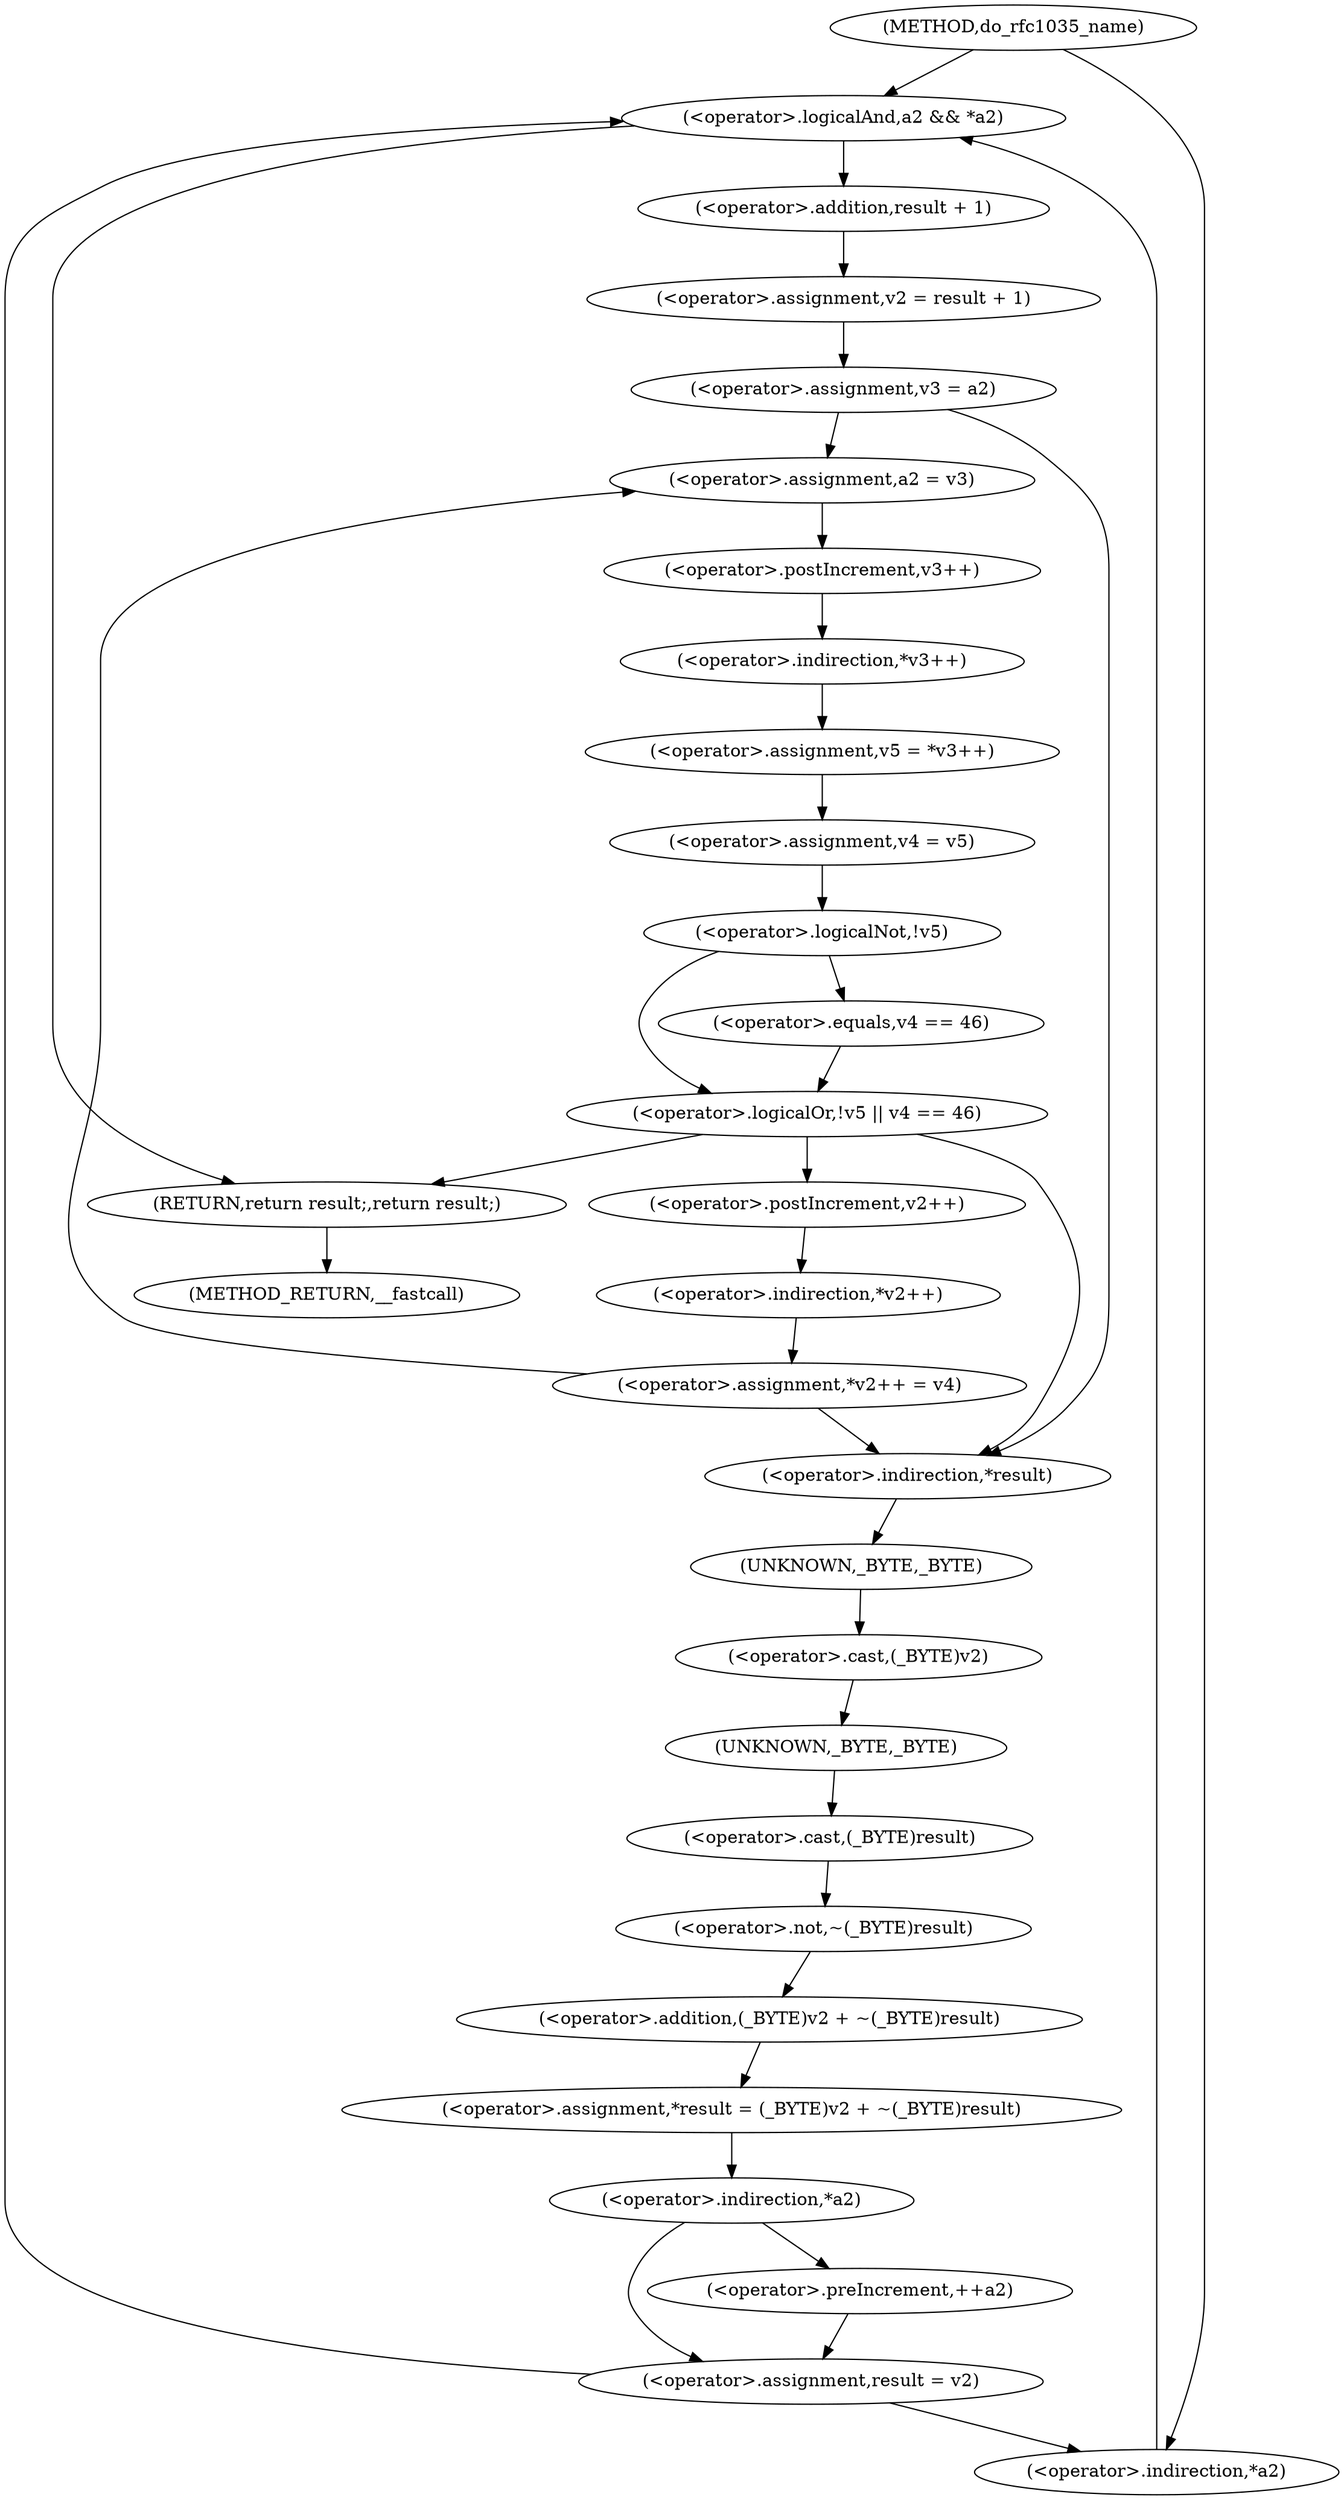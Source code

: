 digraph do_rfc1035_name {  
"1000114" [label = "(<operator>.logicalAnd,a2 && *a2)" ]
"1000116" [label = "(<operator>.indirection,*a2)" ]
"1000119" [label = "(<operator>.assignment,v2 = result + 1)" ]
"1000121" [label = "(<operator>.addition,result + 1)" ]
"1000124" [label = "(<operator>.assignment,v3 = a2)" ]
"1000130" [label = "(<operator>.assignment,a2 = v3)" ]
"1000133" [label = "(<operator>.assignment,v5 = *v3++)" ]
"1000135" [label = "(<operator>.indirection,*v3++)" ]
"1000136" [label = "(<operator>.postIncrement,v3++)" ]
"1000138" [label = "(<operator>.assignment,v4 = v5)" ]
"1000142" [label = "(<operator>.logicalOr,!v5 || v4 == 46)" ]
"1000143" [label = "(<operator>.logicalNot,!v5)" ]
"1000145" [label = "(<operator>.equals,v4 == 46)" ]
"1000149" [label = "(<operator>.assignment,*v2++ = v4)" ]
"1000150" [label = "(<operator>.indirection,*v2++)" ]
"1000151" [label = "(<operator>.postIncrement,v2++)" ]
"1000154" [label = "(<operator>.assignment,*result = (_BYTE)v2 + ~(_BYTE)result)" ]
"1000155" [label = "(<operator>.indirection,*result)" ]
"1000157" [label = "(<operator>.addition,(_BYTE)v2 + ~(_BYTE)result)" ]
"1000158" [label = "(<operator>.cast,(_BYTE)v2)" ]
"1000159" [label = "(UNKNOWN,_BYTE,_BYTE)" ]
"1000161" [label = "(<operator>.not,~(_BYTE)result)" ]
"1000162" [label = "(<operator>.cast,(_BYTE)result)" ]
"1000163" [label = "(UNKNOWN,_BYTE,_BYTE)" ]
"1000166" [label = "(<operator>.indirection,*a2)" ]
"1000168" [label = "(<operator>.preIncrement,++a2)" ]
"1000170" [label = "(<operator>.assignment,result = v2)" ]
"1000173" [label = "(RETURN,return result;,return result;)" ]
"1000105" [label = "(METHOD,do_rfc1035_name)" ]
"1000175" [label = "(METHOD_RETURN,__fastcall)" ]
  "1000114" -> "1000121" 
  "1000114" -> "1000173" 
  "1000116" -> "1000114" 
  "1000119" -> "1000124" 
  "1000121" -> "1000119" 
  "1000124" -> "1000130" 
  "1000124" -> "1000155" 
  "1000130" -> "1000136" 
  "1000133" -> "1000138" 
  "1000135" -> "1000133" 
  "1000136" -> "1000135" 
  "1000138" -> "1000143" 
  "1000142" -> "1000155" 
  "1000142" -> "1000173" 
  "1000142" -> "1000151" 
  "1000143" -> "1000142" 
  "1000143" -> "1000145" 
  "1000145" -> "1000142" 
  "1000149" -> "1000130" 
  "1000149" -> "1000155" 
  "1000150" -> "1000149" 
  "1000151" -> "1000150" 
  "1000154" -> "1000166" 
  "1000155" -> "1000159" 
  "1000157" -> "1000154" 
  "1000158" -> "1000163" 
  "1000159" -> "1000158" 
  "1000161" -> "1000157" 
  "1000162" -> "1000161" 
  "1000163" -> "1000162" 
  "1000166" -> "1000168" 
  "1000166" -> "1000170" 
  "1000168" -> "1000170" 
  "1000170" -> "1000114" 
  "1000170" -> "1000116" 
  "1000173" -> "1000175" 
  "1000105" -> "1000114" 
  "1000105" -> "1000116" 
}
